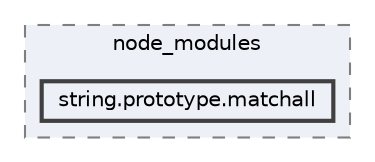 digraph "pkiclassroomrescheduler/src/main/frontend/node_modules/string.prototype.matchall"
{
 // LATEX_PDF_SIZE
  bgcolor="transparent";
  edge [fontname=Helvetica,fontsize=10,labelfontname=Helvetica,labelfontsize=10];
  node [fontname=Helvetica,fontsize=10,shape=box,height=0.2,width=0.4];
  compound=true
  subgraph clusterdir_72953eda66ccb3a2722c28e1c3e6c23b {
    graph [ bgcolor="#edf0f7", pencolor="grey50", label="node_modules", fontname=Helvetica,fontsize=10 style="filled,dashed", URL="dir_72953eda66ccb3a2722c28e1c3e6c23b.html",tooltip=""]
  dir_c6b62b0d4b5734dcf826b05582f5cd28 [label="string.prototype.matchall", fillcolor="#edf0f7", color="grey25", style="filled,bold", URL="dir_c6b62b0d4b5734dcf826b05582f5cd28.html",tooltip=""];
  }
}
